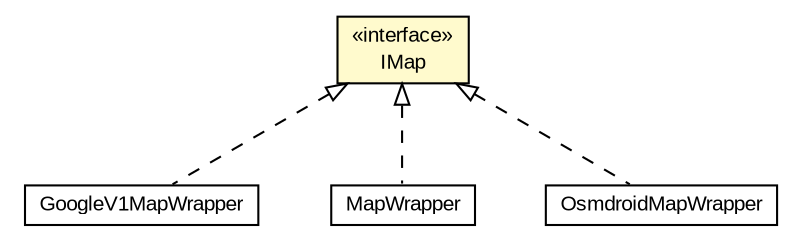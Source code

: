 #!/usr/local/bin/dot
#
# Class diagram 
# Generated by UMLGraph version R5_6-24-gf6e263 (http://www.umlgraph.org/)
#

digraph G {
	edge [fontname="arial",fontsize=10,labelfontname="arial",labelfontsize=10];
	node [fontname="arial",fontsize=10,shape=plaintext];
	nodesep=0.25;
	ranksep=0.5;
	// org.osmdroid.api.IMap
	c101530 [label=<<table title="org.osmdroid.api.IMap" border="0" cellborder="1" cellspacing="0" cellpadding="2" port="p" bgcolor="lemonChiffon" href="./IMap.html">
		<tr><td><table border="0" cellspacing="0" cellpadding="1">
<tr><td align="center" balign="center"> &#171;interface&#187; </td></tr>
<tr><td align="center" balign="center"> IMap </td></tr>
		</table></td></tr>
		</table>>, URL="./IMap.html", fontname="arial", fontcolor="black", fontsize=10.0];
	// org.osmdroid.google.wrapper.v2.GoogleV1MapWrapper
	c101546 [label=<<table title="org.osmdroid.google.wrapper.v2.GoogleV1MapWrapper" border="0" cellborder="1" cellspacing="0" cellpadding="2" port="p" href="../google/wrapper/v2/GoogleV1MapWrapper.html">
		<tr><td><table border="0" cellspacing="0" cellpadding="1">
<tr><td align="center" balign="center"> GoogleV1MapWrapper </td></tr>
		</table></td></tr>
		</table>>, URL="../google/wrapper/v2/GoogleV1MapWrapper.html", fontname="arial", fontcolor="black", fontsize=10.0];
	// org.osmdroid.google.wrapper.v2.MapWrapper
	c101548 [label=<<table title="org.osmdroid.google.wrapper.v2.MapWrapper" border="0" cellborder="1" cellspacing="0" cellpadding="2" port="p" href="../google/wrapper/v2/MapWrapper.html">
		<tr><td><table border="0" cellspacing="0" cellpadding="1">
<tr><td align="center" balign="center"> MapWrapper </td></tr>
		</table></td></tr>
		</table>>, URL="../google/wrapper/v2/MapWrapper.html", fontname="arial", fontcolor="black", fontsize=10.0];
	// org.osmdroid.google.wrapper.v2.OsmdroidMapWrapper
	c101549 [label=<<table title="org.osmdroid.google.wrapper.v2.OsmdroidMapWrapper" border="0" cellborder="1" cellspacing="0" cellpadding="2" port="p" href="../google/wrapper/v2/OsmdroidMapWrapper.html">
		<tr><td><table border="0" cellspacing="0" cellpadding="1">
<tr><td align="center" balign="center"> OsmdroidMapWrapper </td></tr>
		</table></td></tr>
		</table>>, URL="../google/wrapper/v2/OsmdroidMapWrapper.html", fontname="arial", fontcolor="black", fontsize=10.0];
	//org.osmdroid.google.wrapper.v2.GoogleV1MapWrapper implements org.osmdroid.api.IMap
	c101530:p -> c101546:p [dir=back,arrowtail=empty,style=dashed];
	//org.osmdroid.google.wrapper.v2.MapWrapper implements org.osmdroid.api.IMap
	c101530:p -> c101548:p [dir=back,arrowtail=empty,style=dashed];
	//org.osmdroid.google.wrapper.v2.OsmdroidMapWrapper implements org.osmdroid.api.IMap
	c101530:p -> c101549:p [dir=back,arrowtail=empty,style=dashed];
}

